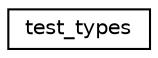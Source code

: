 digraph "Graphical Class Hierarchy"
{
  edge [fontname="Helvetica",fontsize="10",labelfontname="Helvetica",labelfontsize="10"];
  node [fontname="Helvetica",fontsize="10",shape=record];
  rankdir="LR";
  Node0 [label="test_types",height=0.2,width=0.4,color="black", fillcolor="white", style="filled",URL="$structtest__types.html"];
}
